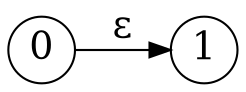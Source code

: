 digraph nfa {
  rankdir = LR;
  node [shape = circle, height = 0.45, fontsize=18, fixedsize=true];
  0 -> 1 [label="&epsilon;", fontsize=18];
}
